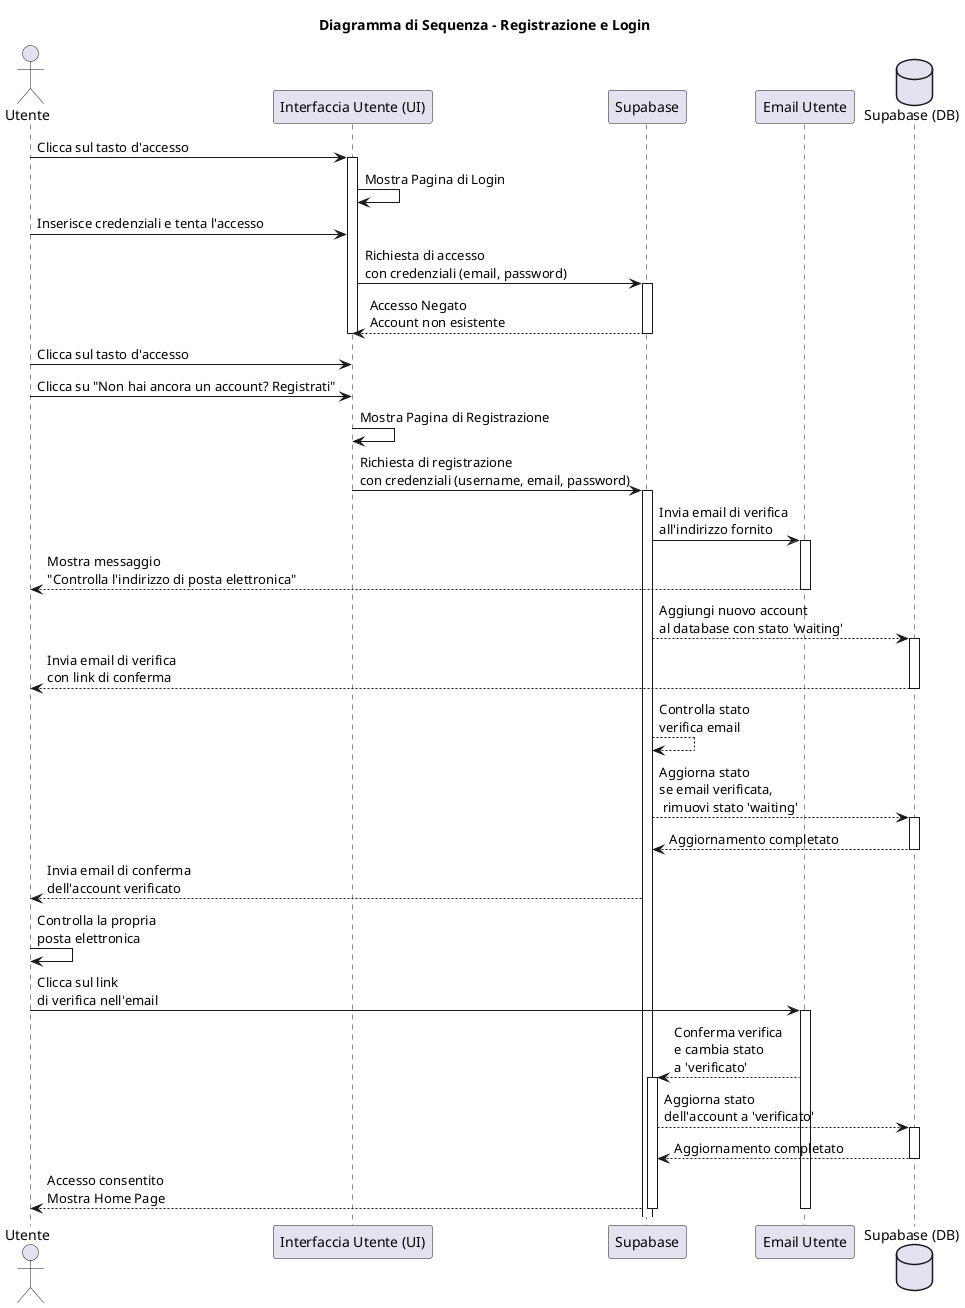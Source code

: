 @startuml
title Diagramma di Sequenza - Registrazione e Login

actor Utente
participant "Interfaccia Utente (UI)" as UI
participant Supabase
participant "Email Utente" as EmailService
database "Supabase (DB)" as Database

Utente -> UI: Clicca sul tasto d'accesso
activate UI
UI -> UI: Mostra Pagina di Login
Utente -> UI: Inserisce credenziali e tenta l'accesso
UI -> Supabase: Richiesta di accesso\ncon credenziali (email, password)
activate Supabase
Supabase --> UI: Accesso Negato\nAccount non esistente
deactivate Supabase
deactivate UI
Utente -> UI: Clicca sul tasto d'accesso
Utente -> UI: Clicca su "Non hai ancora un account? Registrati"

UI -> UI: Mostra Pagina di Registrazione
UI -> Supabase: Richiesta di registrazione\ncon credenziali (username, email, password)
activate Supabase
Supabase -> EmailService: Invia email di verifica\nall'indirizzo fornito
activate EmailService
EmailService --> Utente: Mostra messaggio\n"Controlla l'indirizzo di posta elettronica"
deactivate EmailService
Supabase --> Database: Aggiungi nuovo account\nal database con stato 'waiting'
activate Database
Database --> Utente: Invia email di verifica\ncon link di conferma
deactivate Database
Supabase --> Supabase: Controlla stato\nverifica email 
Supabase --> Database: Aggiorna stato\nse email verificata,\n rimuovi stato 'waiting'
activate Database
Database --> Supabase: Aggiornamento completato
deactivate Database
Supabase --> Utente: Invia email di conferma\ndell'account verificato
Utente -> Utente: Controlla la propria\nposta elettronica
Utente -> EmailService: Clicca sul link\ndi verifica nell'email
activate EmailService
EmailService --> Supabase: Conferma verifica\ne cambia stato\na 'verificato'
activate Supabase
Supabase --> Database: Aggiorna stato\ndell'account a 'verificato'
activate Database
Database --> Supabase: Aggiornamento completato
deactivate Database
Supabase --> Utente: Accesso consentito\nMostra Home Page
deactivate Supabase
deactivate EmailService
@enduml
